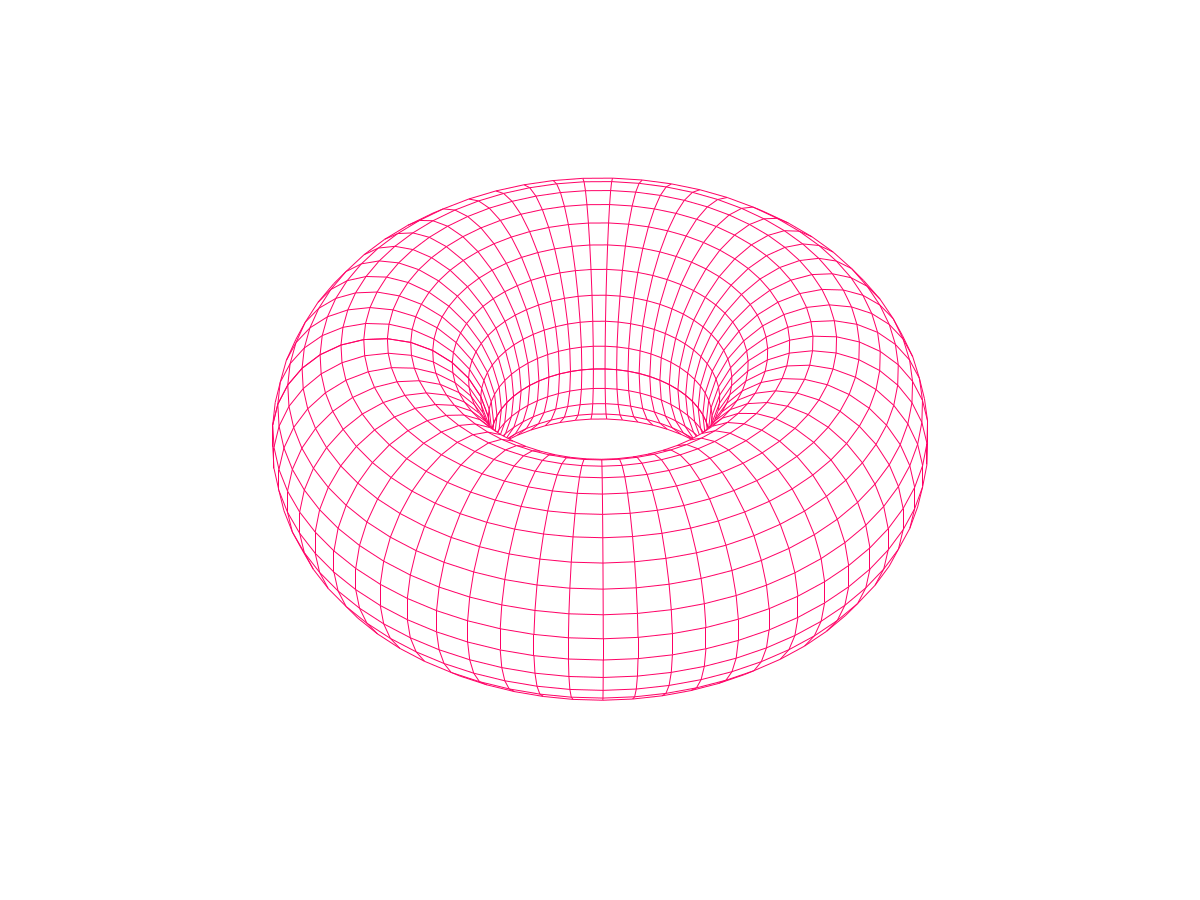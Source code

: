 set terminal pngcairo transparent enhanced font "arial,10" fontscale 1.0 size 700, 400 

unset key
unset border
unset tics

set dummy u, v

circles=60
rings=30

set parametric
set isosamples circles, rings
set hidden3d back offset 1 trianglepattern 3 undefined 1 altdiagonal bentover
set urange [ -pi : pi ] noreverse nowriteback
set vrange [ -pi : pi ] noreverse nowriteback

radius=0.5

do for [i=1:360/circles] {
  set view 25, i, 1, 1
  set output sprintf('game-of-life-torus.%03.0f.png', i)
  splot cos(u)+radius*cos(u)*cos(v),sin(u)+radius*sin(u)*cos(v),radius*sin(v) lt rgb "#ff0266"
}
